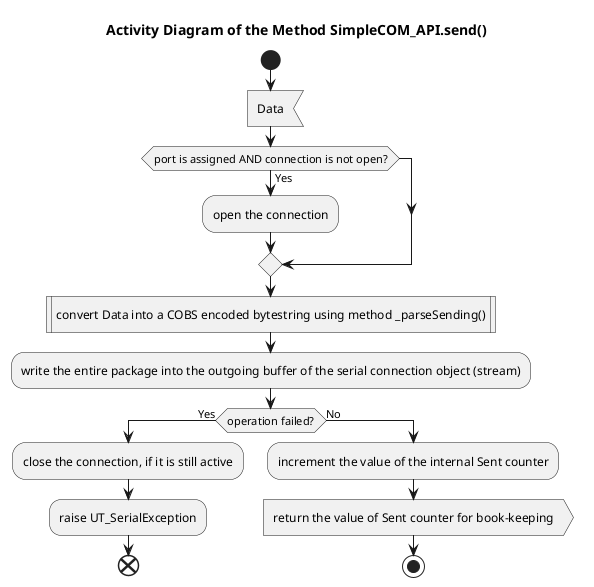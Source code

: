 @startuml send_async

title Activity Diagram of the Method SimpleCOM_API.send()

start

:Data<

if (port is assigned AND connection is not open?) then (Yes)
    :open the connection;
endif

:convert Data into a COBS encoded bytestring using method _parseSending()|

:write the entire package into the outgoing buffer of the serial connection object (stream);

if (operation failed?) then (Yes)
    :close the connection, if it is still active;
    
    :raise UT_SerialException;
    
    end
else (No)
    :increment the value of the internal Sent counter;

    :return the value of Sent counter for book-keeping>

    stop
endif

@enduml